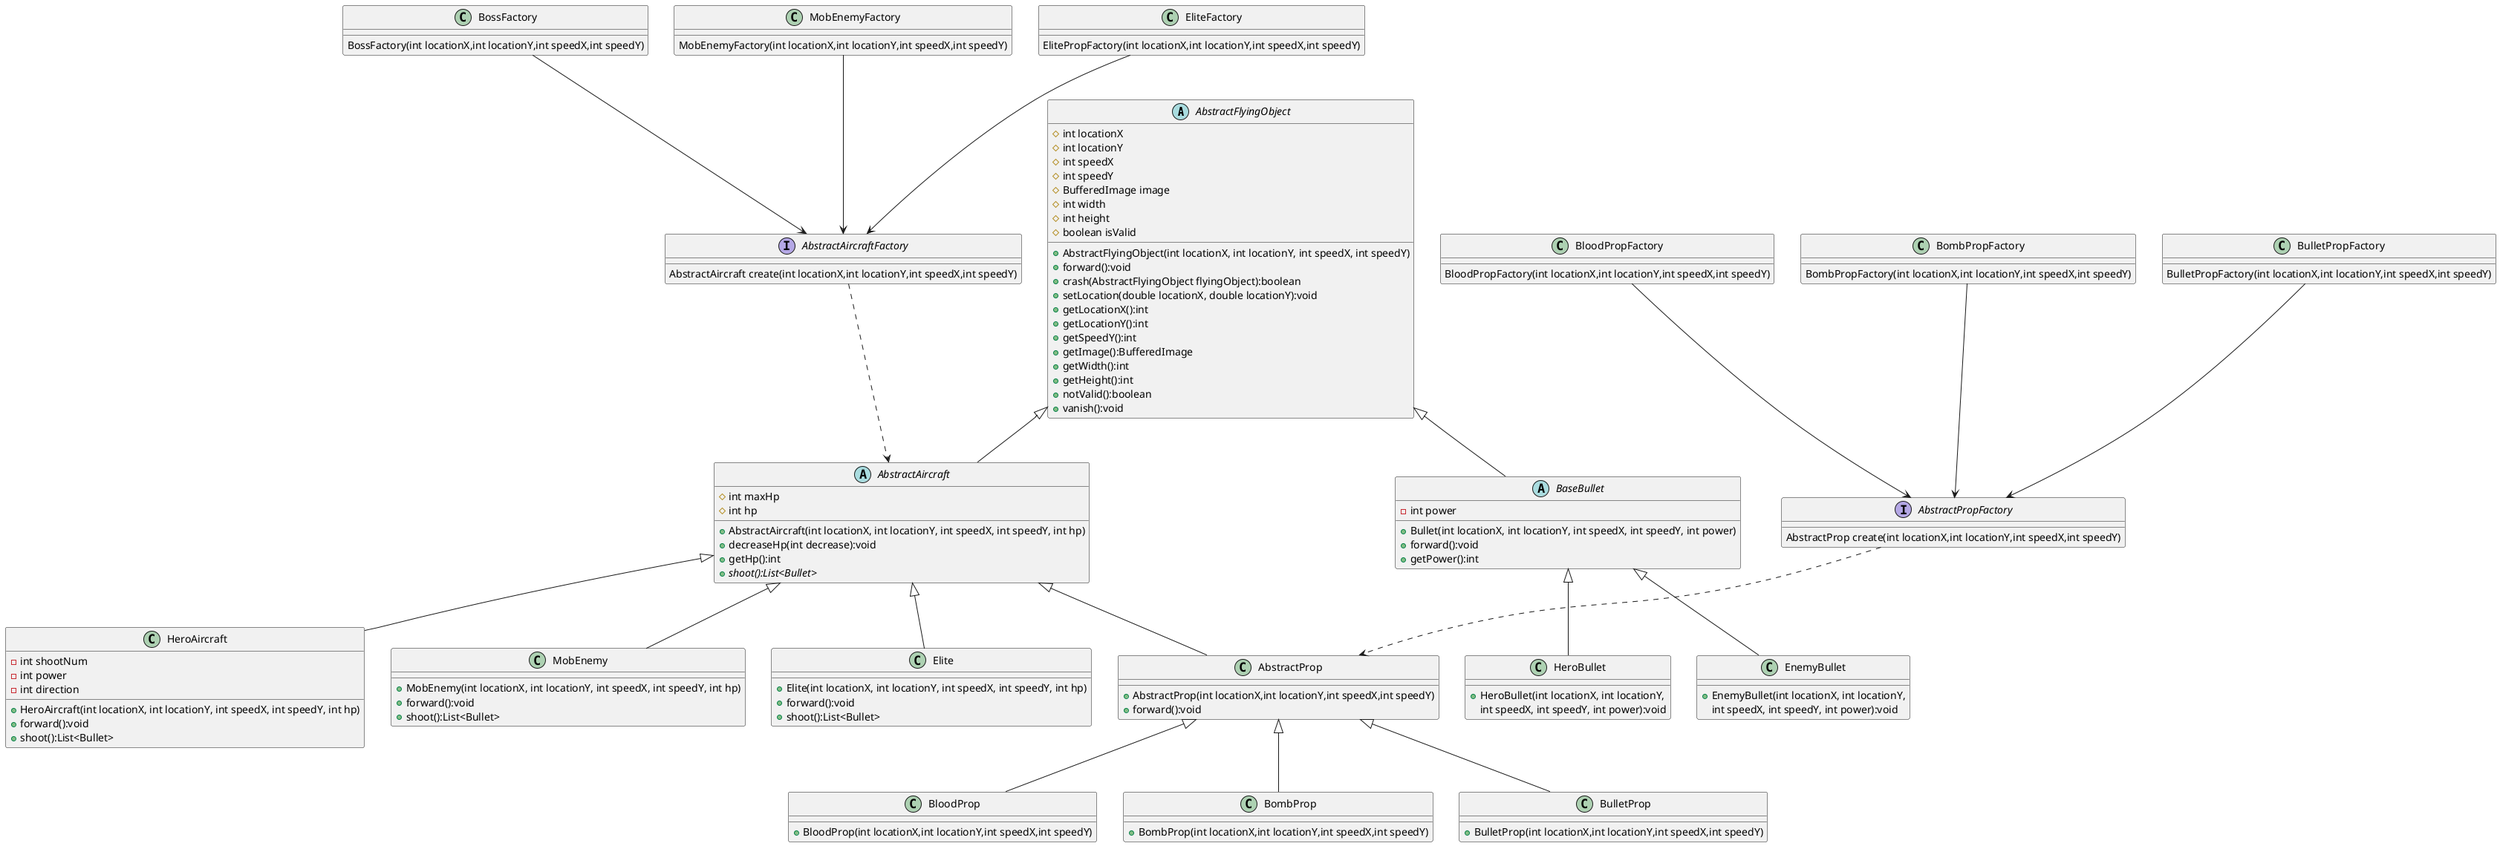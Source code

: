 @startuml
'https://plantuml.com/class-diagram

abstract class AbstractFlyingObject
{
    # int locationX
    # int locationY
    # int speedX
    # int speedY
    # BufferedImage image
    # int width
    # int height
    # boolean isValid

    + AbstractFlyingObject(int locationX, int locationY, int speedX, int speedY)
    + forward():void
    + crash(AbstractFlyingObject flyingObject):boolean
    + setLocation(double locationX, double locationY):void
    + getLocationX():int
    + getLocationY():int
    + getSpeedY():int
    + getImage():BufferedImage
    + getWidth():int
    + getHeight():int
    + notValid():boolean
    + vanish():void
}
abstract class AbstractAircraft
{
	# int maxHp
    # int hp
    + AbstractAircraft(int locationX, int locationY, int speedX, int speedY, int hp)
    + decreaseHp(int decrease):void
    + getHp():int
    + {abstract} shoot():List<Bullet>
 }

abstract class BaseBullet
{
    - int power
    + Bullet(int locationX, int locationY, int speedX, int speedY, int power)
    + forward():void
	+ getPower():int
}

AbstractFlyingObject <|-- AbstractAircraft
AbstractFlyingObject <|-- BaseBullet

AbstractAircraft <|-- HeroAircraft
AbstractAircraft <|-- MobEnemy
AbstractAircraft <|-- Elite

BaseBullet <|-- HeroBullet
BaseBullet <|-- EnemyBullet

class HeroAircraft {
    - int shootNum
    - int power
    - int direction
    + HeroAircraft(int locationX, int locationY, int speedX, int speedY, int hp)
    + forward():void
    + shoot():List<Bullet>
}

class MobEnemy {
    + MobEnemy(int locationX, int locationY, int speedX, int speedY, int hp)
    + forward():void
    + shoot():List<Bullet>
}

class Elite {
    + Elite(int locationX, int locationY, int speedX, int speedY, int hp)
    + forward():void
    + shoot():List<Bullet>
}

class HeroBullet {
    + HeroBullet(int locationX, int locationY,
     int speedX, int speedY, int power):void
}

class EnemyBullet {
    + EnemyBullet(int locationX, int locationY,
     int speedX, int speedY, int power):void
}

class AbstractProp{
    +AbstractProp(int locationX,int locationY,int speedX,int speedY)
    +forward():void
}

AbstractAircraft <|-- AbstractProp
AbstractProp <|--BloodProp
AbstractProp <|--BombProp
AbstractProp <|--BulletProp

class BloodProp{
    +BloodProp(int locationX,int locationY,int speedX,int speedY)
}
class BombProp{
    +BombProp(int locationX,int locationY,int speedX,int speedY)
}
class BulletProp{
     +BulletProp(int locationX,int locationY,int speedX,int speedY)
 }

class BloodPropFactory{
     BloodPropFactory(int locationX,int locationY,int speedX,int speedY)
}
class BombPropFactory{
     BombPropFactory(int locationX,int locationY,int speedX,int speedY)
}
class BulletPropFactory{
     BulletPropFactory(int locationX,int locationY,int speedX,int speedY)
}

class BossFactory{
     BossFactory(int locationX,int locationY,int speedX,int speedY)
}
class MobEnemyFactory{
     MobEnemyFactory(int locationX,int locationY,int speedX,int speedY)
}
class EliteFactory{
     ElitePropFactory(int locationX,int locationY,int speedX,int speedY)
}
interface AbstractAircraftFactory{
    AbstractAircraft create(int locationX,int locationY,int speedX,int speedY)
}

AbstractAircraftFactory ..> AbstractAircraft
BossFactory --> AbstractAircraftFactory
MobEnemyFactory --> AbstractAircraftFactory
EliteFactory --> AbstractAircraftFactory

interface AbstractPropFactory{
    AbstractProp create(int locationX,int locationY,int speedX,int speedY)
}

AbstractPropFactory ..> AbstractProp
BombPropFactory --> AbstractPropFactory
BloodPropFactory --> AbstractPropFactory
BulletPropFactory --> AbstractPropFactory

@enduml